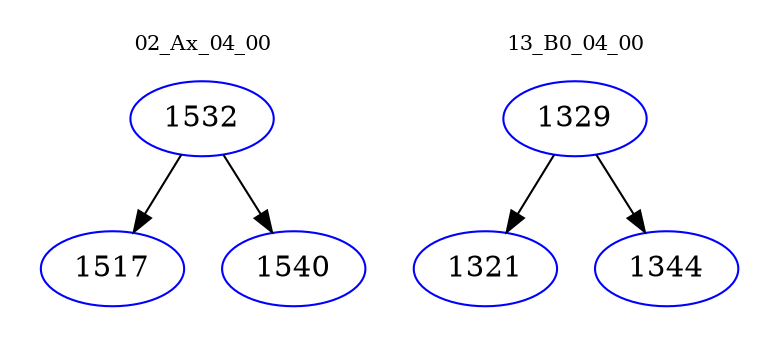 digraph{
subgraph cluster_0 {
color = white
label = "02_Ax_04_00";
fontsize=10;
T0_1532 [label="1532", color="blue"]
T0_1532 -> T0_1517 [color="black"]
T0_1517 [label="1517", color="blue"]
T0_1532 -> T0_1540 [color="black"]
T0_1540 [label="1540", color="blue"]
}
subgraph cluster_1 {
color = white
label = "13_B0_04_00";
fontsize=10;
T1_1329 [label="1329", color="blue"]
T1_1329 -> T1_1321 [color="black"]
T1_1321 [label="1321", color="blue"]
T1_1329 -> T1_1344 [color="black"]
T1_1344 [label="1344", color="blue"]
}
}
